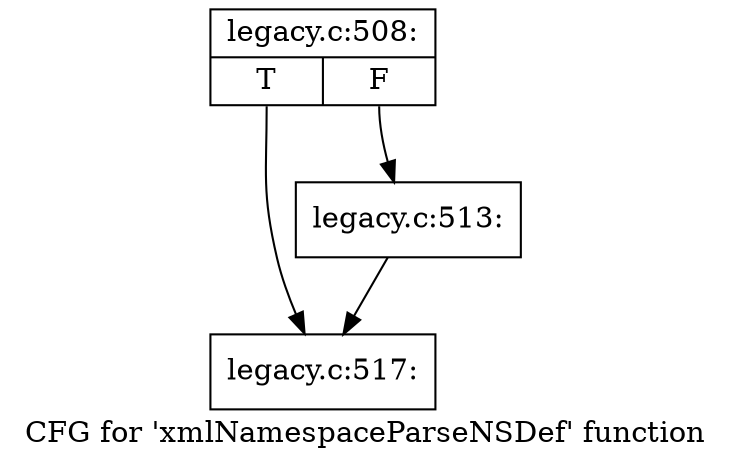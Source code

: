 digraph "CFG for 'xmlNamespaceParseNSDef' function" {
	label="CFG for 'xmlNamespaceParseNSDef' function";

	Node0x4926540 [shape=record,label="{legacy.c:508:|{<s0>T|<s1>F}}"];
	Node0x4926540:s0 -> Node0x4925250;
	Node0x4926540:s1 -> Node0x49267b0;
	Node0x49267b0 [shape=record,label="{legacy.c:513:}"];
	Node0x49267b0 -> Node0x4925250;
	Node0x4925250 [shape=record,label="{legacy.c:517:}"];
}

